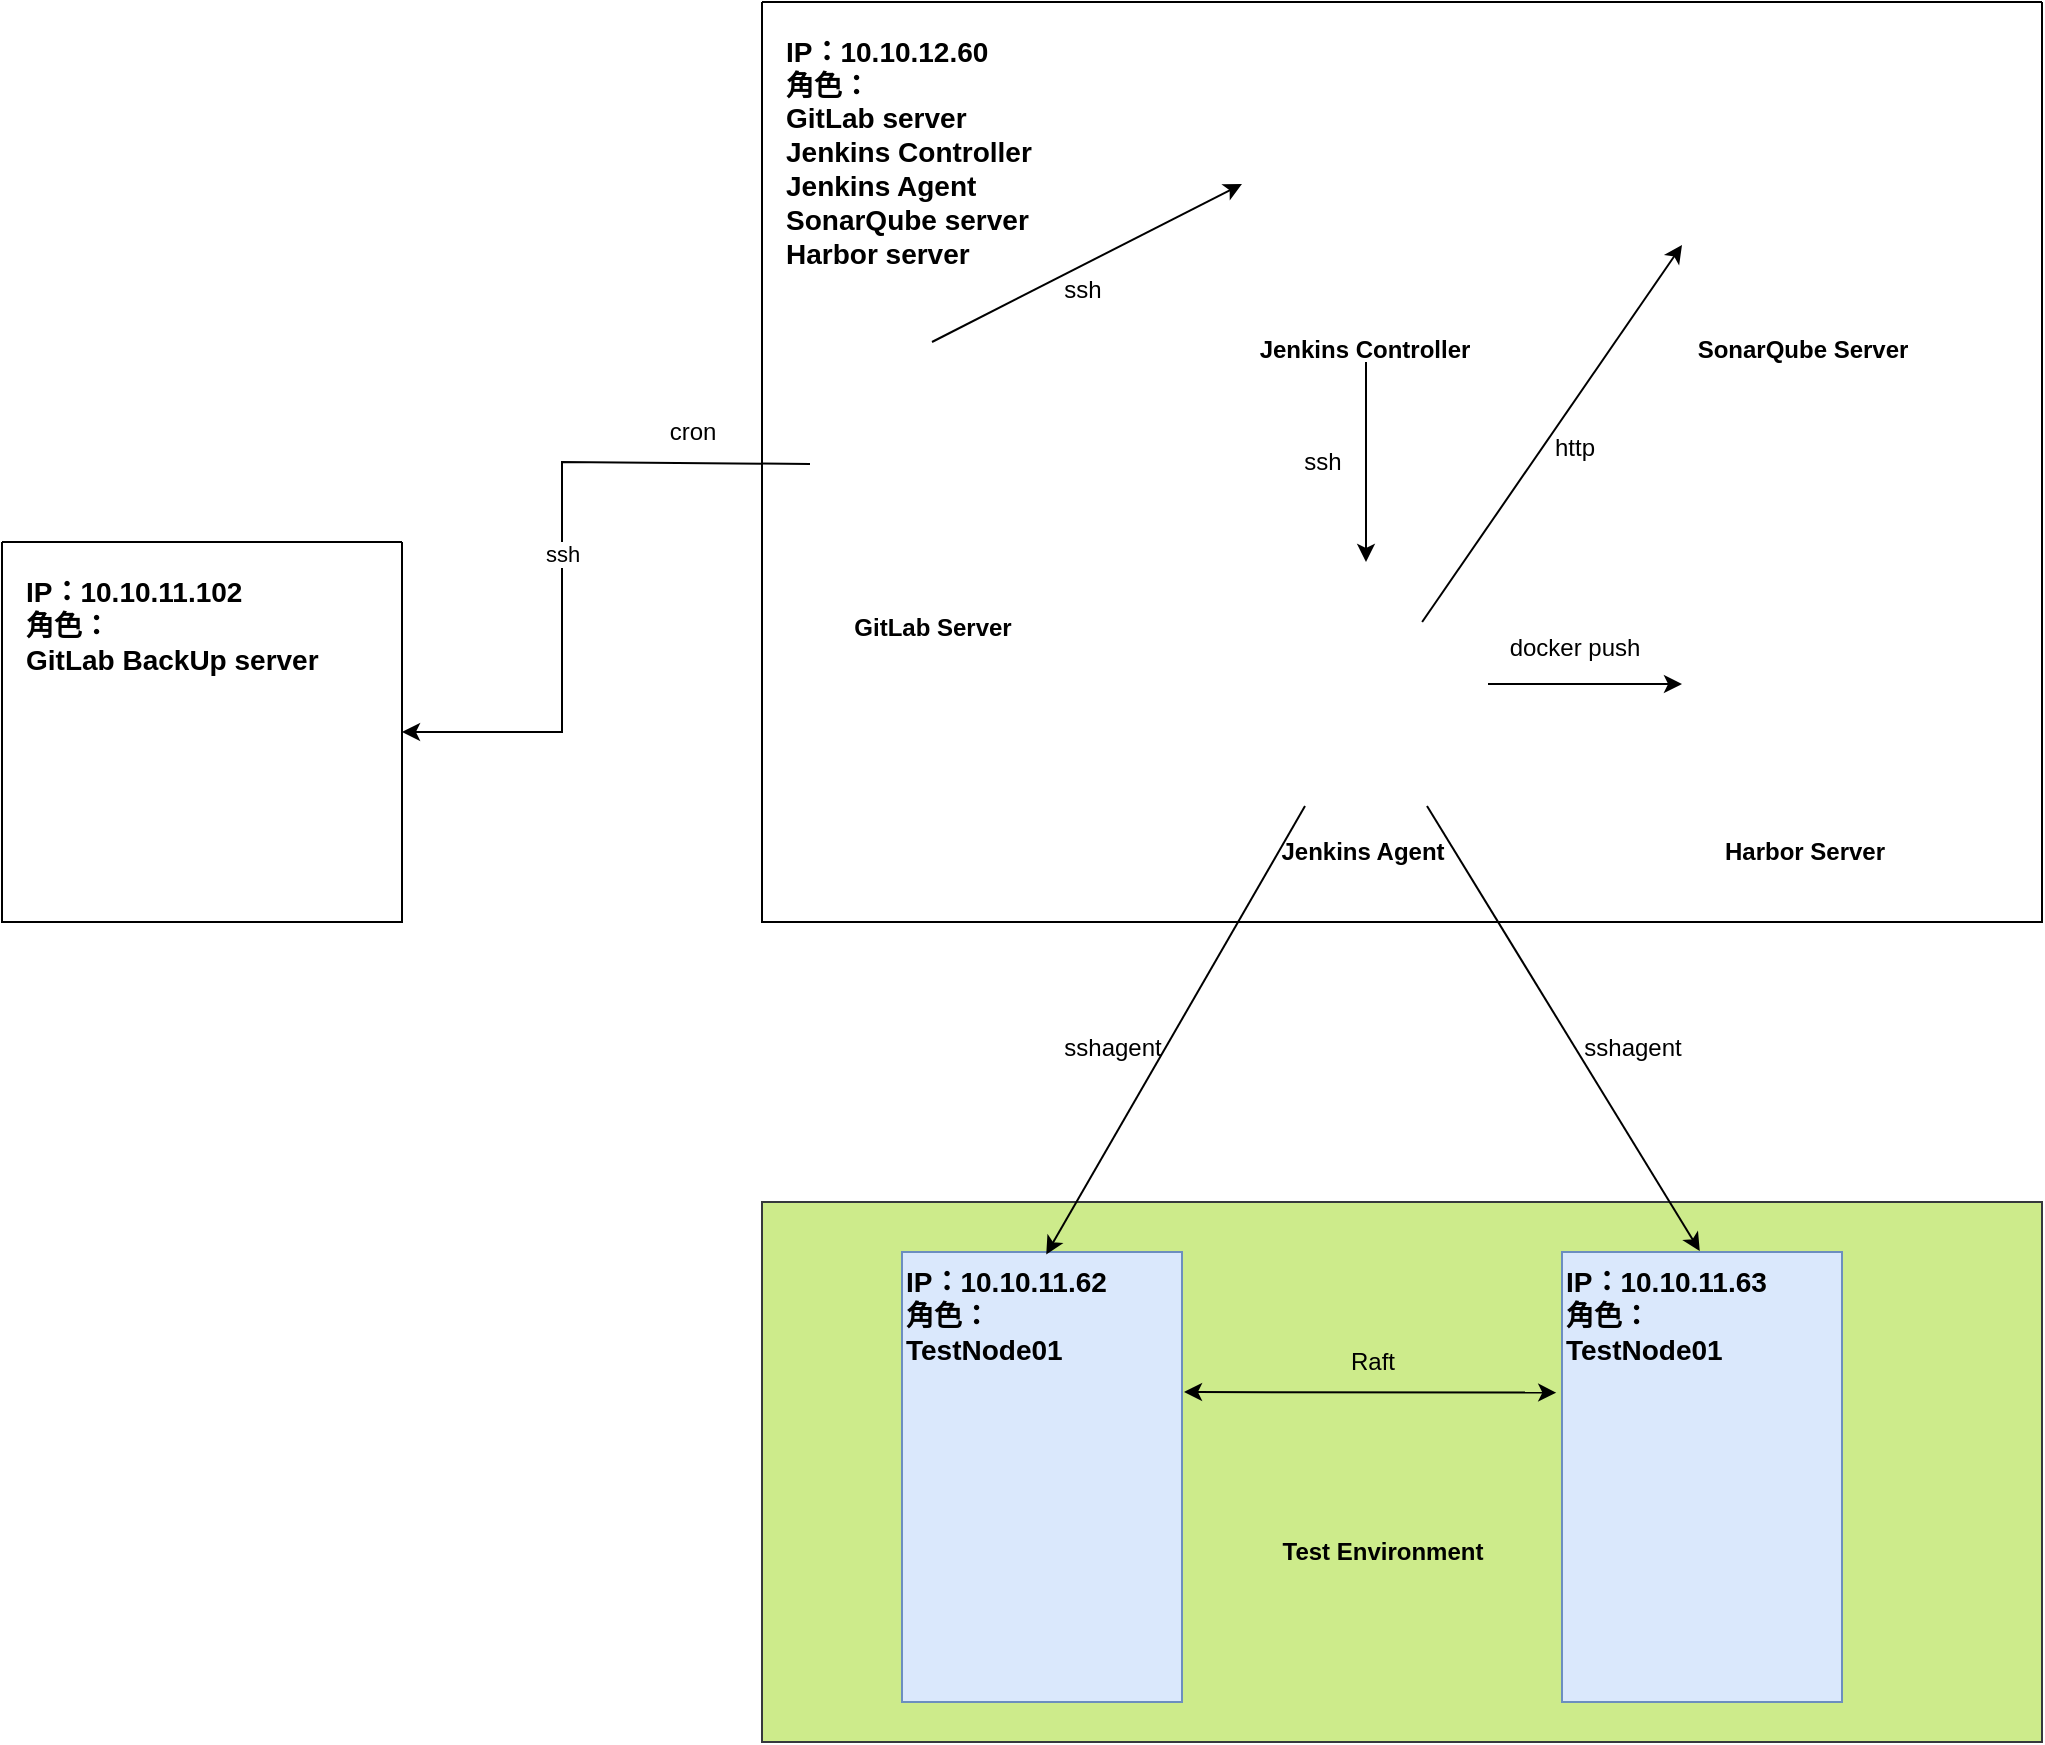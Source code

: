<mxfile version="24.7.10">
  <diagram name="第 1 页" id="wg_gsgTieRWMeHfA81Bx">
    <mxGraphModel dx="2142" dy="953" grid="1" gridSize="10" guides="1" tooltips="1" connect="1" arrows="1" fold="1" page="1" pageScale="1" pageWidth="1169" pageHeight="827" math="0" shadow="0">
      <root>
        <mxCell id="0" />
        <mxCell id="1" parent="0" />
        <mxCell id="YKLpk6C7b-I6GeiO32yF-1" value="" style="swimlane;startSize=0;fillColor=default;" vertex="1" parent="1">
          <mxGeometry x="100" y="240" width="640" height="460" as="geometry" />
        </mxCell>
        <mxCell id="YKLpk6C7b-I6GeiO32yF-3" value="" style="shape=image;verticalLabelPosition=bottom;labelBackgroundColor=default;verticalAlign=top;aspect=fixed;imageAspect=0;image=https://cdn-icons-png.flaticon.com/512/4380/4380600.png;" vertex="1" parent="YKLpk6C7b-I6GeiO32yF-1">
          <mxGeometry x="24" y="170" width="122" height="122" as="geometry" />
        </mxCell>
        <mxCell id="YKLpk6C7b-I6GeiO32yF-4" value="&lt;b style=&quot;font-size: 14px;&quot;&gt;&lt;font style=&quot;font-size: 14px;&quot;&gt;IP：10.10.12.60&lt;/font&gt;&lt;/b&gt;&lt;div style=&quot;font-size: 14px;&quot;&gt;&lt;b&gt;&lt;font style=&quot;font-size: 14px;&quot;&gt;角色：&lt;/font&gt;&lt;/b&gt;&lt;/div&gt;&lt;div style=&quot;font-size: 14px;&quot;&gt;&lt;b&gt;&lt;font style=&quot;font-size: 14px;&quot;&gt;GitLab server&lt;/font&gt;&lt;/b&gt;&lt;/div&gt;&lt;div style=&quot;font-size: 14px;&quot;&gt;&lt;b&gt;&lt;font style=&quot;font-size: 14px;&quot;&gt;Jenkins Controller&lt;/font&gt;&lt;/b&gt;&lt;/div&gt;&lt;div style=&quot;font-size: 14px;&quot;&gt;&lt;b style=&quot;&quot;&gt;&lt;font style=&quot;font-size: 14px;&quot;&gt;Jenkins Agent&lt;/font&gt;&lt;/b&gt;&lt;/div&gt;&lt;div style=&quot;font-size: 14px;&quot;&gt;&lt;b style=&quot;&quot;&gt;&lt;font style=&quot;font-size: 14px;&quot;&gt;SonarQube server&lt;/font&gt;&lt;/b&gt;&lt;/div&gt;&lt;div style=&quot;font-size: 14px;&quot;&gt;&lt;b&gt;Harbor server&lt;/b&gt;&lt;/div&gt;" style="text;html=1;align=left;verticalAlign=middle;resizable=0;points=[];autosize=1;strokeColor=none;fillColor=none;" vertex="1" parent="YKLpk6C7b-I6GeiO32yF-1">
          <mxGeometry x="10" y="10" width="150" height="130" as="geometry" />
        </mxCell>
        <mxCell id="YKLpk6C7b-I6GeiO32yF-5" value="GitLab Server" style="text;html=1;align=center;verticalAlign=middle;resizable=0;points=[];autosize=1;strokeColor=none;fillColor=none;fontStyle=1" vertex="1" parent="YKLpk6C7b-I6GeiO32yF-1">
          <mxGeometry x="35" y="298" width="100" height="30" as="geometry" />
        </mxCell>
        <mxCell id="YKLpk6C7b-I6GeiO32yF-6" value="" style="shape=image;verticalLabelPosition=bottom;labelBackgroundColor=default;verticalAlign=top;aspect=fixed;imageAspect=0;image=https://cdn-icons-png.flaticon.com/512/4380/4380600.png;" vertex="1" parent="YKLpk6C7b-I6GeiO32yF-1">
          <mxGeometry x="240" y="30" width="122" height="122" as="geometry" />
        </mxCell>
        <mxCell id="YKLpk6C7b-I6GeiO32yF-8" value="Jenkins Controller" style="text;html=1;align=center;verticalAlign=middle;resizable=0;points=[];autosize=1;strokeColor=none;fillColor=none;fontStyle=1" vertex="1" parent="YKLpk6C7b-I6GeiO32yF-1">
          <mxGeometry x="241" y="159" width="120" height="30" as="geometry" />
        </mxCell>
        <mxCell id="YKLpk6C7b-I6GeiO32yF-9" value="" style="shape=image;verticalLabelPosition=bottom;labelBackgroundColor=default;verticalAlign=top;aspect=fixed;imageAspect=0;image=https://cdn-icons-png.flaticon.com/512/4380/4380600.png;" vertex="1" parent="YKLpk6C7b-I6GeiO32yF-1">
          <mxGeometry x="241" y="280" width="122" height="122" as="geometry" />
        </mxCell>
        <mxCell id="YKLpk6C7b-I6GeiO32yF-10" value="Jenkins Agent" style="text;html=1;align=center;verticalAlign=middle;resizable=0;points=[];autosize=1;strokeColor=none;fillColor=none;fontStyle=1" vertex="1" parent="YKLpk6C7b-I6GeiO32yF-1">
          <mxGeometry x="250" y="410" width="100" height="30" as="geometry" />
        </mxCell>
        <mxCell id="YKLpk6C7b-I6GeiO32yF-11" value="" style="shape=image;verticalLabelPosition=bottom;labelBackgroundColor=default;verticalAlign=top;aspect=fixed;imageAspect=0;image=https://cdn-icons-png.flaticon.com/512/4380/4380600.png;" vertex="1" parent="YKLpk6C7b-I6GeiO32yF-1">
          <mxGeometry x="460" y="30" width="122" height="122" as="geometry" />
        </mxCell>
        <mxCell id="YKLpk6C7b-I6GeiO32yF-12" value="" style="shape=image;verticalLabelPosition=bottom;labelBackgroundColor=default;verticalAlign=top;aspect=fixed;imageAspect=0;image=https://cdn-icons-png.flaticon.com/512/4380/4380600.png;" vertex="1" parent="YKLpk6C7b-I6GeiO32yF-1">
          <mxGeometry x="460" y="280" width="122" height="122" as="geometry" />
        </mxCell>
        <mxCell id="YKLpk6C7b-I6GeiO32yF-13" value="SonarQube Server" style="text;html=1;align=center;verticalAlign=middle;resizable=0;points=[];autosize=1;strokeColor=none;fillColor=none;fontStyle=1" vertex="1" parent="YKLpk6C7b-I6GeiO32yF-1">
          <mxGeometry x="460" y="159" width="120" height="30" as="geometry" />
        </mxCell>
        <mxCell id="YKLpk6C7b-I6GeiO32yF-14" value="Harbor Server" style="text;html=1;align=center;verticalAlign=middle;resizable=0;points=[];autosize=1;strokeColor=none;fillColor=none;fontStyle=1" vertex="1" parent="YKLpk6C7b-I6GeiO32yF-1">
          <mxGeometry x="471" y="410" width="100" height="30" as="geometry" />
        </mxCell>
        <mxCell id="YKLpk6C7b-I6GeiO32yF-15" value="" style="endArrow=classic;html=1;rounded=0;exitX=0.5;exitY=0;exitDx=0;exitDy=0;entryX=0;entryY=0.5;entryDx=0;entryDy=0;" edge="1" parent="YKLpk6C7b-I6GeiO32yF-1" source="YKLpk6C7b-I6GeiO32yF-3" target="YKLpk6C7b-I6GeiO32yF-6">
          <mxGeometry width="50" height="50" relative="1" as="geometry">
            <mxPoint x="460" y="260" as="sourcePoint" />
            <mxPoint x="510" y="210" as="targetPoint" />
          </mxGeometry>
        </mxCell>
        <mxCell id="YKLpk6C7b-I6GeiO32yF-17" value="" style="endArrow=classic;html=1;rounded=0;entryX=0.5;entryY=0;entryDx=0;entryDy=0;" edge="1" parent="YKLpk6C7b-I6GeiO32yF-1" target="YKLpk6C7b-I6GeiO32yF-9">
          <mxGeometry width="50" height="50" relative="1" as="geometry">
            <mxPoint x="302" y="180" as="sourcePoint" />
            <mxPoint x="510" y="210" as="targetPoint" />
          </mxGeometry>
        </mxCell>
        <mxCell id="YKLpk6C7b-I6GeiO32yF-18" value="ssh" style="text;html=1;align=center;verticalAlign=middle;resizable=0;points=[];autosize=1;strokeColor=none;fillColor=none;" vertex="1" parent="YKLpk6C7b-I6GeiO32yF-1">
          <mxGeometry x="260" y="215" width="40" height="30" as="geometry" />
        </mxCell>
        <mxCell id="YKLpk6C7b-I6GeiO32yF-19" value="" style="endArrow=classic;html=1;rounded=0;exitX=1;exitY=0.5;exitDx=0;exitDy=0;entryX=0;entryY=0.5;entryDx=0;entryDy=0;" edge="1" parent="YKLpk6C7b-I6GeiO32yF-1" source="YKLpk6C7b-I6GeiO32yF-9" target="YKLpk6C7b-I6GeiO32yF-12">
          <mxGeometry width="50" height="50" relative="1" as="geometry">
            <mxPoint x="460" y="260" as="sourcePoint" />
            <mxPoint x="510" y="210" as="targetPoint" />
          </mxGeometry>
        </mxCell>
        <mxCell id="YKLpk6C7b-I6GeiO32yF-20" value="docker push" style="text;html=1;align=center;verticalAlign=middle;resizable=0;points=[];autosize=1;strokeColor=none;fillColor=none;" vertex="1" parent="YKLpk6C7b-I6GeiO32yF-1">
          <mxGeometry x="361" y="308" width="90" height="30" as="geometry" />
        </mxCell>
        <mxCell id="YKLpk6C7b-I6GeiO32yF-21" value="" style="endArrow=classic;html=1;rounded=0;exitX=0.73;exitY=0.246;exitDx=0;exitDy=0;exitPerimeter=0;entryX=0;entryY=0.75;entryDx=0;entryDy=0;" edge="1" parent="YKLpk6C7b-I6GeiO32yF-1" source="YKLpk6C7b-I6GeiO32yF-9" target="YKLpk6C7b-I6GeiO32yF-11">
          <mxGeometry width="50" height="50" relative="1" as="geometry">
            <mxPoint x="460" y="260" as="sourcePoint" />
            <mxPoint x="510" y="210" as="targetPoint" />
          </mxGeometry>
        </mxCell>
        <mxCell id="YKLpk6C7b-I6GeiO32yF-22" value="http" style="text;html=1;align=center;verticalAlign=middle;resizable=0;points=[];autosize=1;strokeColor=none;fillColor=none;" vertex="1" parent="YKLpk6C7b-I6GeiO32yF-1">
          <mxGeometry x="386" y="208" width="40" height="30" as="geometry" />
        </mxCell>
        <mxCell id="YKLpk6C7b-I6GeiO32yF-16" value="ssh" style="text;html=1;align=center;verticalAlign=middle;resizable=0;points=[];autosize=1;strokeColor=none;fillColor=none;" vertex="1" parent="YKLpk6C7b-I6GeiO32yF-1">
          <mxGeometry x="140" y="129" width="40" height="30" as="geometry" />
        </mxCell>
        <mxCell id="YKLpk6C7b-I6GeiO32yF-23" value="" style="shape=image;verticalLabelPosition=bottom;labelBackgroundColor=default;verticalAlign=top;aspect=fixed;imageAspect=0;image=https://cdn-icons-png.flaticon.com/512/5148/5148017.png;" vertex="1" parent="1">
          <mxGeometry x="-240" y="580" width="120" height="120" as="geometry" />
        </mxCell>
        <mxCell id="YKLpk6C7b-I6GeiO32yF-24" value="" style="swimlane;startSize=0;" vertex="1" parent="1">
          <mxGeometry x="-280" y="510" width="200" height="190" as="geometry" />
        </mxCell>
        <mxCell id="YKLpk6C7b-I6GeiO32yF-25" value="&lt;b style=&quot;font-size: 14px;&quot;&gt;&lt;font style=&quot;font-size: 14px;&quot;&gt;IP：10.10.11.102&lt;/font&gt;&lt;/b&gt;&lt;div style=&quot;font-size: 14px;&quot;&gt;&lt;b&gt;&lt;font style=&quot;font-size: 14px;&quot;&gt;角色：&lt;/font&gt;&lt;/b&gt;&lt;/div&gt;&lt;div style=&quot;font-size: 14px;&quot;&gt;&lt;b&gt;&lt;font style=&quot;font-size: 14px;&quot;&gt;GitLab BackUp server&lt;/font&gt;&lt;/b&gt;&lt;/div&gt;&lt;div style=&quot;font-size: 14px;&quot;&gt;&lt;br&gt;&lt;/div&gt;" style="text;html=1;align=left;verticalAlign=middle;resizable=0;points=[];autosize=1;strokeColor=none;fillColor=none;" vertex="1" parent="YKLpk6C7b-I6GeiO32yF-24">
          <mxGeometry x="10" y="10" width="170" height="80" as="geometry" />
        </mxCell>
        <mxCell id="YKLpk6C7b-I6GeiO32yF-26" value="" style="endArrow=classic;html=1;rounded=0;exitX=0;exitY=0.5;exitDx=0;exitDy=0;entryX=1;entryY=0.5;entryDx=0;entryDy=0;" edge="1" parent="1" source="YKLpk6C7b-I6GeiO32yF-3" target="YKLpk6C7b-I6GeiO32yF-24">
          <mxGeometry relative="1" as="geometry">
            <mxPoint x="90" y="600" as="sourcePoint" />
            <mxPoint x="250" y="600" as="targetPoint" />
            <Array as="points">
              <mxPoint y="470" />
              <mxPoint y="605" />
            </Array>
          </mxGeometry>
        </mxCell>
        <mxCell id="YKLpk6C7b-I6GeiO32yF-27" value="ssh" style="edgeLabel;resizable=0;html=1;;align=center;verticalAlign=middle;" connectable="0" vertex="1" parent="YKLpk6C7b-I6GeiO32yF-26">
          <mxGeometry relative="1" as="geometry" />
        </mxCell>
        <mxCell id="YKLpk6C7b-I6GeiO32yF-29" value="cron" style="text;html=1;align=center;verticalAlign=middle;resizable=0;points=[];autosize=1;strokeColor=none;fillColor=none;" vertex="1" parent="1">
          <mxGeometry x="40" y="440" width="50" height="30" as="geometry" />
        </mxCell>
        <mxCell id="YKLpk6C7b-I6GeiO32yF-32" value="" style="rounded=0;whiteSpace=wrap;html=1;fillColor=#cdeb8b;strokeColor=#36393d;" vertex="1" parent="1">
          <mxGeometry x="100" y="840" width="640" height="270" as="geometry" />
        </mxCell>
        <mxCell id="YKLpk6C7b-I6GeiO32yF-33" value="Test Environment" style="text;html=1;align=center;verticalAlign=middle;resizable=0;points=[];autosize=1;strokeColor=none;fillColor=none;fontStyle=1" vertex="1" parent="1">
          <mxGeometry x="350" y="1000" width="120" height="30" as="geometry" />
        </mxCell>
        <mxCell id="YKLpk6C7b-I6GeiO32yF-35" value="" style="rounded=0;whiteSpace=wrap;html=1;fillColor=#dae8fc;strokeColor=#6c8ebf;" vertex="1" parent="1">
          <mxGeometry x="170" y="865" width="140" height="225" as="geometry" />
        </mxCell>
        <mxCell id="YKLpk6C7b-I6GeiO32yF-36" value="&lt;b style=&quot;font-size: 14px;&quot;&gt;&lt;font style=&quot;font-size: 14px;&quot;&gt;IP：10.10.11.62&lt;/font&gt;&lt;/b&gt;&lt;div style=&quot;font-size: 14px;&quot;&gt;&lt;b&gt;&lt;font style=&quot;font-size: 14px;&quot;&gt;角色：&lt;/font&gt;&lt;/b&gt;&lt;/div&gt;&lt;div style=&quot;font-size: 14px;&quot;&gt;&lt;b&gt;TestNode01&lt;/b&gt;&lt;/div&gt;&lt;div style=&quot;font-size: 14px;&quot;&gt;&lt;br&gt;&lt;/div&gt;" style="text;html=1;align=left;verticalAlign=middle;resizable=0;points=[];autosize=1;strokeColor=none;fillColor=none;" vertex="1" parent="1">
          <mxGeometry x="170" y="865" width="120" height="80" as="geometry" />
        </mxCell>
        <mxCell id="YKLpk6C7b-I6GeiO32yF-37" value="" style="shape=image;verticalLabelPosition=bottom;labelBackgroundColor=default;verticalAlign=top;aspect=fixed;imageAspect=0;image=https://1000logos.net/wp-content/uploads/2021/11/Docker-Logo-2013.png;" vertex="1" parent="1">
          <mxGeometry x="182.5" y="935.31" width="115" height="64.69" as="geometry" />
        </mxCell>
        <mxCell id="YKLpk6C7b-I6GeiO32yF-38" value="" style="rounded=0;whiteSpace=wrap;html=1;fillColor=#dae8fc;strokeColor=#6c8ebf;" vertex="1" parent="1">
          <mxGeometry x="500" y="865" width="140" height="225" as="geometry" />
        </mxCell>
        <mxCell id="YKLpk6C7b-I6GeiO32yF-39" value="&lt;b style=&quot;font-size: 14px;&quot;&gt;&lt;font style=&quot;font-size: 14px;&quot;&gt;IP：10.10.11.63&lt;/font&gt;&lt;/b&gt;&lt;div style=&quot;font-size: 14px;&quot;&gt;&lt;b&gt;&lt;font style=&quot;font-size: 14px;&quot;&gt;角色：&lt;/font&gt;&lt;/b&gt;&lt;/div&gt;&lt;div style=&quot;font-size: 14px;&quot;&gt;&lt;b&gt;TestNode01&lt;/b&gt;&lt;/div&gt;&lt;div style=&quot;font-size: 14px;&quot;&gt;&lt;br&gt;&lt;/div&gt;" style="text;html=1;align=left;verticalAlign=middle;resizable=0;points=[];autosize=1;strokeColor=none;fillColor=none;" vertex="1" parent="1">
          <mxGeometry x="500" y="865" width="120" height="80" as="geometry" />
        </mxCell>
        <mxCell id="YKLpk6C7b-I6GeiO32yF-40" value="" style="shape=image;verticalLabelPosition=bottom;labelBackgroundColor=default;verticalAlign=top;aspect=fixed;imageAspect=0;image=https://1000logos.net/wp-content/uploads/2021/11/Docker-Logo-2013.png;" vertex="1" parent="1">
          <mxGeometry x="512.5" y="935.31" width="115" height="64.69" as="geometry" />
        </mxCell>
        <mxCell id="YKLpk6C7b-I6GeiO32yF-41" value="" style="endArrow=classic;startArrow=classic;html=1;rounded=0;entryX=-0.024;entryY=0.879;entryDx=0;entryDy=0;entryPerimeter=0;" edge="1" parent="1" target="YKLpk6C7b-I6GeiO32yF-39">
          <mxGeometry width="50" height="50" relative="1" as="geometry">
            <mxPoint x="311" y="935" as="sourcePoint" />
            <mxPoint x="440" y="660" as="targetPoint" />
          </mxGeometry>
        </mxCell>
        <mxCell id="YKLpk6C7b-I6GeiO32yF-42" value="Raft" style="text;html=1;align=center;verticalAlign=middle;resizable=0;points=[];autosize=1;strokeColor=none;fillColor=none;" vertex="1" parent="1">
          <mxGeometry x="380" y="905.31" width="50" height="30" as="geometry" />
        </mxCell>
        <mxCell id="YKLpk6C7b-I6GeiO32yF-43" value="" style="endArrow=classic;html=1;rounded=0;exitX=0.25;exitY=1;exitDx=0;exitDy=0;entryX=0.601;entryY=0.015;entryDx=0;entryDy=0;entryPerimeter=0;" edge="1" parent="1" source="YKLpk6C7b-I6GeiO32yF-9" target="YKLpk6C7b-I6GeiO32yF-36">
          <mxGeometry width="50" height="50" relative="1" as="geometry">
            <mxPoint x="390" y="710" as="sourcePoint" />
            <mxPoint x="440" y="660" as="targetPoint" />
          </mxGeometry>
        </mxCell>
        <mxCell id="YKLpk6C7b-I6GeiO32yF-44" value="sshagent" style="text;html=1;align=center;verticalAlign=middle;resizable=0;points=[];autosize=1;strokeColor=none;fillColor=none;" vertex="1" parent="1">
          <mxGeometry x="240" y="748" width="70" height="30" as="geometry" />
        </mxCell>
        <mxCell id="YKLpk6C7b-I6GeiO32yF-45" value="" style="endArrow=classic;html=1;rounded=0;exitX=0.75;exitY=1;exitDx=0;exitDy=0;entryX=0.574;entryY=-0.006;entryDx=0;entryDy=0;entryPerimeter=0;" edge="1" parent="1" source="YKLpk6C7b-I6GeiO32yF-9" target="YKLpk6C7b-I6GeiO32yF-39">
          <mxGeometry width="50" height="50" relative="1" as="geometry">
            <mxPoint x="390" y="710" as="sourcePoint" />
            <mxPoint x="440" y="660" as="targetPoint" />
          </mxGeometry>
        </mxCell>
        <mxCell id="YKLpk6C7b-I6GeiO32yF-46" value="sshagent" style="text;html=1;align=center;verticalAlign=middle;resizable=0;points=[];autosize=1;strokeColor=none;fillColor=none;" vertex="1" parent="1">
          <mxGeometry x="500" y="748" width="70" height="30" as="geometry" />
        </mxCell>
        <mxCell id="YKLpk6C7b-I6GeiO32yF-48" value="" style="shape=image;verticalLabelPosition=bottom;labelBackgroundColor=default;verticalAlign=top;aspect=fixed;imageAspect=0;image=https://opengauss.org/category/brand/view/logo1-view.png;" vertex="1" parent="1">
          <mxGeometry x="187.57" y="1010" width="104.85" height="70" as="geometry" />
        </mxCell>
      </root>
    </mxGraphModel>
  </diagram>
</mxfile>
